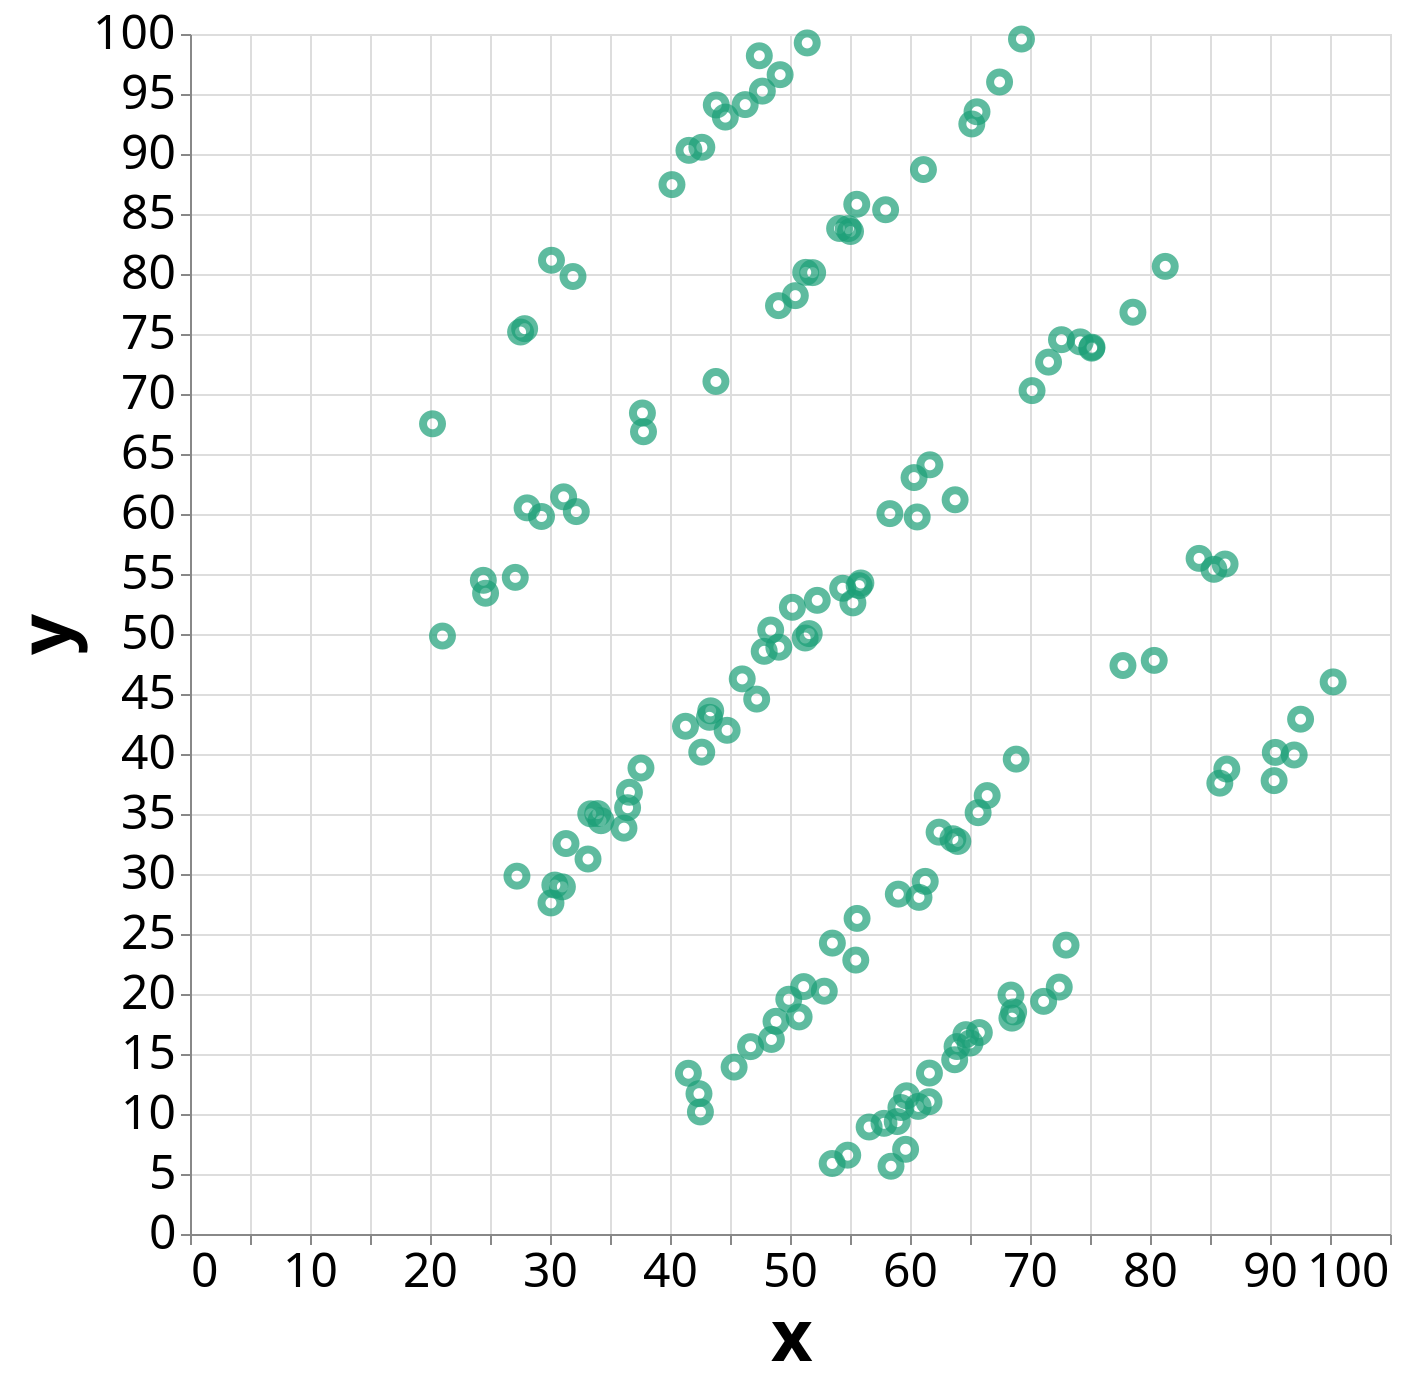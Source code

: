 {
  "config": {
    "view": {
      "width": 400,
      "height": 300
    },
    "mark": {
      "tooltip": null
    },
    "axis": {
      "labelFontSize": 24,
      "titleFontSize": 36
    }
  },
  "data": {
    "name": "data-7c0a1b37a2032801b508f62e4a82ee5a"
  },
  "mark": {
    "type": "point",
    "color": "#1b9e77"
  },
  "encoding": {
    "size": {
      "value": 90
    },
    "strokeWidth": {
      "value": 4
    },
    "x": {
      "type": "quantitative",
      "field": "x"
    },
    "y": {
      "type": "quantitative",
      "field": "y"
    }
  },
  "height": 600,
  "width": 600,
  "$schema": "https://vega.github.io/schema/vega-lite/v5.json",
  "datasets": {
    "data-7c0a1b37a2032801b508f62e4a82ee5a": [
      {
        "dataset": "slant_up",
        "x": 47.6952008891,
        "y": 95.2411869282
      },
      {
        "dataset": "slant_up",
        "x": 44.6099759113,
        "y": 93.075835032
      },
      {
        "dataset": "slant_up",
        "x": 43.8563814822,
        "y": 94.08587177129999
      },
      {
        "dataset": "slant_up",
        "x": 41.5789293984,
        "y": 90.30356653870001
      },
      {
        "dataset": "slant_up",
        "x": 49.177418555900005,
        "y": 96.61053245379999
      },
      {
        "dataset": "slant_up",
        "x": 42.6522509813,
        "y": 90.5606397307
      },
      {
        "dataset": "slant_up",
        "x": 30.1233318217,
        "y": 81.1442953304
      },
      {
        "dataset": "slant_up",
        "x": 31.915519986,
        "y": 79.7904134869
      },
      {
        "dataset": "slant_up",
        "x": 27.887719357399998,
        "y": 75.4455759934
      },
      {
        "dataset": "slant_up",
        "x": 27.548234452600003,
        "y": 75.1647590544
      },
      {
        "dataset": "slant_up",
        "x": 20.209778163699998,
        "y": 67.5166420988
      },
      {
        "dataset": "slant_up",
        "x": 24.4434528292,
        "y": 54.4736551228
      },
      {
        "dataset": "slant_up",
        "x": 24.630830133099998,
        "y": 53.395738899799994
      },
      {
        "dataset": "slant_up",
        "x": 21.0379688969,
        "y": 49.829299645
      },
      {
        "dataset": "slant_up",
        "x": 27.106242931999997,
        "y": 54.7195531488
      },
      {
        "dataset": "slant_up",
        "x": 28.089617655300003,
        "y": 60.512212549
      },
      {
        "dataset": "slant_up",
        "x": 31.1357349152,
        "y": 61.4319127116
      },
      {
        "dataset": "slant_up",
        "x": 37.700837521,
        "y": 68.4184052804
      },
      {
        "dataset": "slant_up",
        "x": 43.3926884016,
        "y": 43.5975940692
      },
      {
        "dataset": "slant_up",
        "x": 51.2623974761,
        "y": 49.6665051258
      },
      {
        "dataset": "slant_up",
        "x": 43.2867129203,
        "y": 43.0568603208
      },
      {
        "dataset": "slant_up",
        "x": 55.9059162338,
        "y": 54.2526725342
      },
      {
        "dataset": "slant_up",
        "x": 50.198958948999994,
        "y": 52.2250295948
      },
      {
        "dataset": "slant_up",
        "x": 55.761587372,
        "y": 54.0305172396
      },
      {
        "dataset": "slant_up",
        "x": 58.3231396505,
        "y": 60.0310591646
      },
      {
        "dataset": "slant_up",
        "x": 70.171457528,
        "y": 70.2822212385
      },
      {
        "dataset": "slant_up",
        "x": 60.600276471,
        "y": 59.7533088802
      },
      {
        "dataset": "slant_up",
        "x": 63.7602750188,
        "y": 61.185641169600004
      },
      {
        "dataset": "slant_up",
        "x": 54.389495261899995,
        "y": 53.811901225
      },
      {
        "dataset": "slant_up",
        "x": 55.2412969947,
        "y": 52.593574626700004
      },
      {
        "dataset": "slant_up",
        "x": 49.070126750200004,
        "y": 48.896944681099995
      },
      {
        "dataset": "slant_up",
        "x": 46.0181190216,
        "y": 46.257723371800004
      },
      {
        "dataset": "slant_up",
        "x": 44.759587435600004,
        "y": 41.9746066134
      },
      {
        "dataset": "slant_up",
        "x": 51.6006241332,
        "y": 50.032466885299996
      },
      {
        "dataset": "slant_up",
        "x": 36.4658820182,
        "y": 35.5241876075
      },
      {
        "dataset": "slant_up",
        "x": 33.394798732699996,
        "y": 35.0168013145
      },
      {
        "dataset": "slant_up",
        "x": 37.580071574899996,
        "y": 38.8315722007
      },
      {
        "dataset": "slant_up",
        "x": 36.619722059000004,
        "y": 36.8114141094
      },
      {
        "dataset": "slant_up",
        "x": 36.1634664356,
        "y": 33.819314199000004
      },
      {
        "dataset": "slant_up",
        "x": 33.1677570349,
        "y": 31.247741167199997
      },
      {
        "dataset": "slant_up",
        "x": 42.6449829318,
        "y": 40.1543216386
      },
      {
        "dataset": "slant_up",
        "x": 47.2250252695,
        "y": 44.5756466185
      },
      {
        "dataset": "slant_up",
        "x": 48.392363003199996,
        "y": 50.3315285645
      },
      {
        "dataset": "slant_up",
        "x": 27.2451932001,
        "y": 29.8195074488
      },
      {
        "dataset": "slant_up",
        "x": 30.404314338800003,
        "y": 29.079539924099997
      },
      {
        "dataset": "slant_up",
        "x": 30.0807992865,
        "y": 27.5880255173
      },
      {
        "dataset": "slant_up",
        "x": 33.9806339675,
        "y": 35.0330581489
      },
      {
        "dataset": "slant_up",
        "x": 34.2506117649,
        "y": 34.4415865654
      },
      {
        "dataset": "slant_up",
        "x": 51.141183571400006,
        "y": 20.6183237784
      },
      {
        "dataset": "slant_up",
        "x": 49.899592066000004,
        "y": 19.5640835356
      },
      {
        "dataset": "slant_up",
        "x": 55.5898773424,
        "y": 26.2992451143
      },
      {
        "dataset": "slant_up",
        "x": 55.4820563581,
        "y": 22.8274662445
      },
      {
        "dataset": "slant_up",
        "x": 63.5729393821,
        "y": 32.9386176053
      },
      {
        "dataset": "slant_up",
        "x": 59.025077084799996,
        "y": 28.3220858801
      },
      {
        "dataset": "slant_up",
        "x": 62.4237785929,
        "y": 33.4865952868
      },
      {
        "dataset": "slant_up",
        "x": 47.849907703,
        "y": 48.556624645
      },
      {
        "dataset": "slant_up",
        "x": 52.2685616825,
        "y": 52.805240196099994
      },
      {
        "dataset": "slant_up",
        "x": 68.8510215758,
        "y": 39.573434273000004
      },
      {
        "dataset": "slant_up",
        "x": 65.6763960251,
        "y": 35.109315430100004
      },
      {
        "dataset": "slant_up",
        "x": 77.7468851148,
        "y": 47.371824113900004
      },
      {
        "dataset": "slant_up",
        "x": 80.352934115,
        "y": 47.80029888520001
      },
      {
        "dataset": "slant_up",
        "x": 60.337586485799996,
        "y": 63.0349593272
      },
      {
        "dataset": "slant_up",
        "x": 61.6587233282,
        "y": 64.1000234779
      },
      {
        "dataset": "slant_up",
        "x": 71.5450389858,
        "y": 72.657716331
      },
      {
        "dataset": "slant_up",
        "x": 49.0409566406,
        "y": 77.36258326779999
      },
      {
        "dataset": "slant_up",
        "x": 51.886888022200004,
        "y": 80.1136076892
      },
      {
        "dataset": "slant_up",
        "x": 57.968981435,
        "y": 85.35604573260001
      },
      {
        "dataset": "slant_up",
        "x": 54.855664646,
        "y": 83.7833976656
      },
      {
        "dataset": "slant_up",
        "x": 54.1331954613,
        "y": 83.7939960824
      },
      {
        "dataset": "slant_up",
        "x": 51.308825256800006,
        "y": 80.1363911553
      },
      {
        "dataset": "slant_up",
        "x": 61.120394384399994,
        "y": 88.7040529069
      },
      {
        "dataset": "slant_up",
        "x": 55.5638650304,
        "y": 85.81037514409999
      },
      {
        "dataset": "slant_up",
        "x": 55.044123361000004,
        "y": 83.5414106324
      },
      {
        "dataset": "slant_up",
        "x": 50.4441853247,
        "y": 78.1958883115
      },
      {
        "dataset": "slant_up",
        "x": 43.82770899810001,
        "y": 71.0470522123
      },
      {
        "dataset": "slant_up",
        "x": 37.7914323802,
        "y": 66.8546410275
      },
      {
        "dataset": "slant_up",
        "x": 29.292783111,
        "y": 59.79199693
      },
      {
        "dataset": "slant_up",
        "x": 32.1920969515,
        "y": 60.200650914700006
      },
      {
        "dataset": "slant_up",
        "x": 51.4339355233,
        "y": 99.2568672885
      },
      {
        "dataset": "slant_up",
        "x": 67.46413981180001,
        "y": 95.999963905
      },
      {
        "dataset": "slant_up",
        "x": 65.15070527569999,
        "y": 92.50263373680001
      },
      {
        "dataset": "slant_up",
        "x": 65.5834276962,
        "y": 93.5170609365
      },
      {
        "dataset": "slant_up",
        "x": 69.2889731377,
        "y": 99.57959112540001
      },
      {
        "dataset": "slant_up",
        "x": 81.26944055109999,
        "y": 80.635944933
      },
      {
        "dataset": "slant_up",
        "x": 78.5757448361,
        "y": 76.8157030942
      },
      {
        "dataset": "slant_up",
        "x": 74.1867734997,
        "y": 74.3442041467
      },
      {
        "dataset": "slant_up",
        "x": 72.622209414,
        "y": 74.5269656511
      },
      {
        "dataset": "slant_up",
        "x": 75.1415195918,
        "y": 73.81966846479999
      },
      {
        "dataset": "slant_up",
        "x": 75.168667839,
        "y": 73.9004448762
      },
      {
        "dataset": "slant_up",
        "x": 85.3242028911,
        "y": 55.38857882520001
      },
      {
        "dataset": "slant_up",
        "x": 84.090507598,
        "y": 56.301968006
      },
      {
        "dataset": "slant_up",
        "x": 86.2562238205,
        "y": 55.8309303793
      },
      {
        "dataset": "slant_up",
        "x": 92.5487933153,
        "y": 42.9019079116
      },
      {
        "dataset": "slant_up",
        "x": 90.34263450889999,
        "y": 37.7803861004
      },
      {
        "dataset": "slant_up",
        "x": 85.8191629042,
        "y": 37.5713861819
      },
      {
        "dataset": "slant_up",
        "x": 90.44181811370001,
        "y": 40.1331134204
      },
      {
        "dataset": "slant_up",
        "x": 92.0175590822,
        "y": 39.9179311324
      },
      {
        "dataset": "slant_up",
        "x": 95.2605278366,
        "y": 46.008830272
      },
      {
        "dataset": "slant_up",
        "x": 41.2902998033,
        "y": 42.3115524113
      },
      {
        "dataset": "slant_up",
        "x": 66.4313243161,
        "y": 36.5361097353
      },
      {
        "dataset": "slant_up",
        "x": 63.986346885799996,
        "y": 32.7134316129
      },
      {
        "dataset": "slant_up",
        "x": 61.269682090500005,
        "y": 29.3857240482
      },
      {
        "dataset": "slant_up",
        "x": 60.749389190900004,
        "y": 28.0517363383
      },
      {
        "dataset": "slant_up",
        "x": 64.6552305634,
        "y": 16.612276508599997
      },
      {
        "dataset": "slant_up",
        "x": 68.6382807138,
        "y": 18.508012896300002
      },
      {
        "dataset": "slant_up",
        "x": 65.77666515680001,
        "y": 16.7876560655
      },
      {
        "dataset": "slant_up",
        "x": 71.1341263421,
        "y": 19.3859575313
      },
      {
        "dataset": "slant_up",
        "x": 63.7231835039,
        "y": 14.521421195699999
      },
      {
        "dataset": "slant_up",
        "x": 73.00149407010001,
        "y": 24.0738125371
      },
      {
        "dataset": "slant_up",
        "x": 72.436657497,
        "y": 20.578345113599998
      },
      {
        "dataset": "slant_up",
        "x": 68.4127671225,
        "y": 19.9131265443
      },
      {
        "dataset": "slant_up",
        "x": 52.8583150204,
        "y": 20.2350610035
      },
      {
        "dataset": "slant_up",
        "x": 53.529952673400004,
        "y": 24.2419155845
      },
      {
        "dataset": "slant_up",
        "x": 50.759741052799995,
        "y": 18.0893946004
      },
      {
        "dataset": "slant_up",
        "x": 42.53480844,
        "y": 10.1698684594
      },
      {
        "dataset": "slant_up",
        "x": 41.5303978512,
        "y": 13.3962907452
      },
      {
        "dataset": "slant_up",
        "x": 46.714517991499996,
        "y": 15.6132744651
      },
      {
        "dataset": "slant_up",
        "x": 48.4506176492,
        "y": 16.2122782224
      },
      {
        "dataset": "slant_up",
        "x": 59.6326101247,
        "y": 7.05803719901
      },
      {
        "dataset": "slant_up",
        "x": 61.6185682473,
        "y": 13.410822718399999
      },
      {
        "dataset": "slant_up",
        "x": 48.8339891275,
        "y": 17.7259558674
      },
      {
        "dataset": "slant_up",
        "x": 45.3426531889,
        "y": 13.9088123935
      },
      {
        "dataset": "slant_up",
        "x": 42.4150122932,
        "y": 11.693781096099999
      },
      {
        "dataset": "slant_up",
        "x": 58.9347650647,
        "y": 9.36920121911
      },
      {
        "dataset": "slant_up",
        "x": 60.6836260407,
        "y": 10.632641556900001
      },
      {
        "dataset": "slant_up",
        "x": 54.811798368299996,
        "y": 6.56964870325
      },
      {
        "dataset": "slant_up",
        "x": 61.5868424253,
        "y": 11.0275858356
      },
      {
        "dataset": "slant_up",
        "x": 59.7160077628,
        "y": 11.519096861700001
      },
      {
        "dataset": "slant_up",
        "x": 58.416384011400005,
        "y": 5.645777483280001
      },
      {
        "dataset": "slant_up",
        "x": 59.243809528,
        "y": 10.5401420943
      },
      {
        "dataset": "slant_up",
        "x": 56.594364638500004,
        "y": 8.91734404523
      },
      {
        "dataset": "slant_up",
        "x": 68.4925132247,
        "y": 17.9873634289
      },
      {
        "dataset": "slant_up",
        "x": 65.0059431717,
        "y": 15.9126686464
      },
      {
        "dataset": "slant_up",
        "x": 63.9210367078,
        "y": 15.620961033199999
      },
      {
        "dataset": "slant_up",
        "x": 53.5129705438,
        "y": 5.8751095283599994
      },
      {
        "dataset": "slant_up",
        "x": 57.832806274300005,
        "y": 9.22238462333
      },
      {
        "dataset": "slant_up",
        "x": 31.032917439499997,
        "y": 28.9281418896
      },
      {
        "dataset": "slant_up",
        "x": 31.3332440932,
        "y": 32.5385694785
      },
      {
        "dataset": "slant_up",
        "x": 86.4015498466,
        "y": 38.7469331743
      },
      {
        "dataset": "slant_up",
        "x": 47.442111635399996,
        "y": 98.1843018589
      },
      {
        "dataset": "slant_up",
        "x": 46.2647413368,
        "y": 94.11619216129999
      },
      {
        "dataset": "slant_up",
        "x": 40.1638157437,
        "y": 87.44867234690001
      }
    ]
  }
}